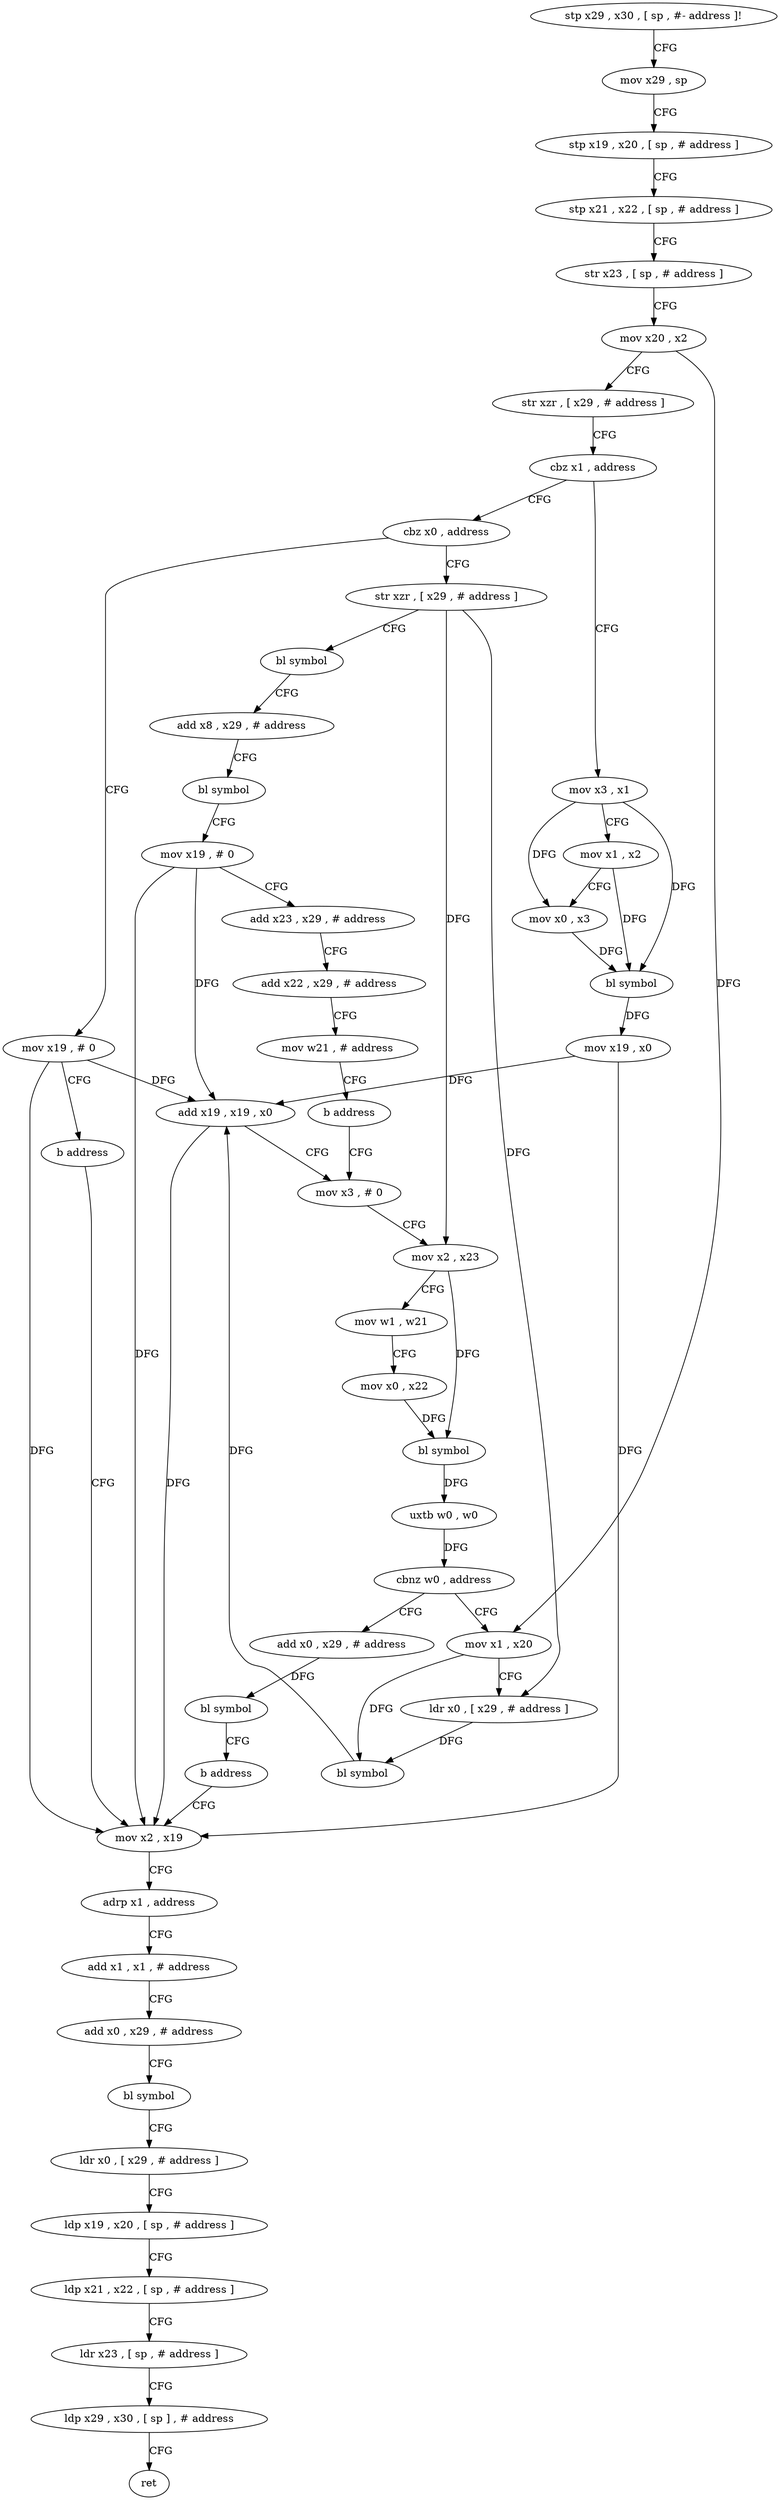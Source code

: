 digraph "func" {
"151120" [label = "stp x29 , x30 , [ sp , #- address ]!" ]
"151124" [label = "mov x29 , sp" ]
"151128" [label = "stp x19 , x20 , [ sp , # address ]" ]
"151132" [label = "stp x21 , x22 , [ sp , # address ]" ]
"151136" [label = "str x23 , [ sp , # address ]" ]
"151140" [label = "mov x20 , x2" ]
"151144" [label = "str xzr , [ x29 , # address ]" ]
"151148" [label = "cbz x1 , address" ]
"151216" [label = "cbz x0 , address" ]
"151152" [label = "mov x3 , x1" ]
"151312" [label = "mov x19 , # 0" ]
"151220" [label = "str xzr , [ x29 , # address ]" ]
"151156" [label = "mov x1 , x2" ]
"151160" [label = "mov x0 , x3" ]
"151164" [label = "bl symbol" ]
"151168" [label = "mov x19 , x0" ]
"151172" [label = "mov x2 , x19" ]
"151316" [label = "b address" ]
"151224" [label = "bl symbol" ]
"151228" [label = "add x8 , x29 , # address" ]
"151232" [label = "bl symbol" ]
"151236" [label = "mov x19 , # 0" ]
"151240" [label = "add x23 , x29 , # address" ]
"151244" [label = "add x22 , x29 , # address" ]
"151248" [label = "mov w21 , # address" ]
"151252" [label = "b address" ]
"151272" [label = "mov x3 , # 0" ]
"151176" [label = "adrp x1 , address" ]
"151180" [label = "add x1 , x1 , # address" ]
"151184" [label = "add x0 , x29 , # address" ]
"151188" [label = "bl symbol" ]
"151192" [label = "ldr x0 , [ x29 , # address ]" ]
"151196" [label = "ldp x19 , x20 , [ sp , # address ]" ]
"151200" [label = "ldp x21 , x22 , [ sp , # address ]" ]
"151204" [label = "ldr x23 , [ sp , # address ]" ]
"151208" [label = "ldp x29 , x30 , [ sp ] , # address" ]
"151212" [label = "ret" ]
"151276" [label = "mov x2 , x23" ]
"151280" [label = "mov w1 , w21" ]
"151284" [label = "mov x0 , x22" ]
"151288" [label = "bl symbol" ]
"151292" [label = "uxtb w0 , w0" ]
"151296" [label = "cbnz w0 , address" ]
"151256" [label = "mov x1 , x20" ]
"151300" [label = "add x0 , x29 , # address" ]
"151260" [label = "ldr x0 , [ x29 , # address ]" ]
"151264" [label = "bl symbol" ]
"151268" [label = "add x19 , x19 , x0" ]
"151304" [label = "bl symbol" ]
"151308" [label = "b address" ]
"151120" -> "151124" [ label = "CFG" ]
"151124" -> "151128" [ label = "CFG" ]
"151128" -> "151132" [ label = "CFG" ]
"151132" -> "151136" [ label = "CFG" ]
"151136" -> "151140" [ label = "CFG" ]
"151140" -> "151144" [ label = "CFG" ]
"151140" -> "151256" [ label = "DFG" ]
"151144" -> "151148" [ label = "CFG" ]
"151148" -> "151216" [ label = "CFG" ]
"151148" -> "151152" [ label = "CFG" ]
"151216" -> "151312" [ label = "CFG" ]
"151216" -> "151220" [ label = "CFG" ]
"151152" -> "151156" [ label = "CFG" ]
"151152" -> "151160" [ label = "DFG" ]
"151152" -> "151164" [ label = "DFG" ]
"151312" -> "151316" [ label = "CFG" ]
"151312" -> "151172" [ label = "DFG" ]
"151312" -> "151268" [ label = "DFG" ]
"151220" -> "151224" [ label = "CFG" ]
"151220" -> "151260" [ label = "DFG" ]
"151220" -> "151276" [ label = "DFG" ]
"151156" -> "151160" [ label = "CFG" ]
"151156" -> "151164" [ label = "DFG" ]
"151160" -> "151164" [ label = "DFG" ]
"151164" -> "151168" [ label = "DFG" ]
"151168" -> "151172" [ label = "DFG" ]
"151168" -> "151268" [ label = "DFG" ]
"151172" -> "151176" [ label = "CFG" ]
"151316" -> "151172" [ label = "CFG" ]
"151224" -> "151228" [ label = "CFG" ]
"151228" -> "151232" [ label = "CFG" ]
"151232" -> "151236" [ label = "CFG" ]
"151236" -> "151240" [ label = "CFG" ]
"151236" -> "151172" [ label = "DFG" ]
"151236" -> "151268" [ label = "DFG" ]
"151240" -> "151244" [ label = "CFG" ]
"151244" -> "151248" [ label = "CFG" ]
"151248" -> "151252" [ label = "CFG" ]
"151252" -> "151272" [ label = "CFG" ]
"151272" -> "151276" [ label = "CFG" ]
"151176" -> "151180" [ label = "CFG" ]
"151180" -> "151184" [ label = "CFG" ]
"151184" -> "151188" [ label = "CFG" ]
"151188" -> "151192" [ label = "CFG" ]
"151192" -> "151196" [ label = "CFG" ]
"151196" -> "151200" [ label = "CFG" ]
"151200" -> "151204" [ label = "CFG" ]
"151204" -> "151208" [ label = "CFG" ]
"151208" -> "151212" [ label = "CFG" ]
"151276" -> "151280" [ label = "CFG" ]
"151276" -> "151288" [ label = "DFG" ]
"151280" -> "151284" [ label = "CFG" ]
"151284" -> "151288" [ label = "DFG" ]
"151288" -> "151292" [ label = "DFG" ]
"151292" -> "151296" [ label = "DFG" ]
"151296" -> "151256" [ label = "CFG" ]
"151296" -> "151300" [ label = "CFG" ]
"151256" -> "151260" [ label = "CFG" ]
"151256" -> "151264" [ label = "DFG" ]
"151300" -> "151304" [ label = "DFG" ]
"151260" -> "151264" [ label = "DFG" ]
"151264" -> "151268" [ label = "DFG" ]
"151268" -> "151272" [ label = "CFG" ]
"151268" -> "151172" [ label = "DFG" ]
"151304" -> "151308" [ label = "CFG" ]
"151308" -> "151172" [ label = "CFG" ]
}
